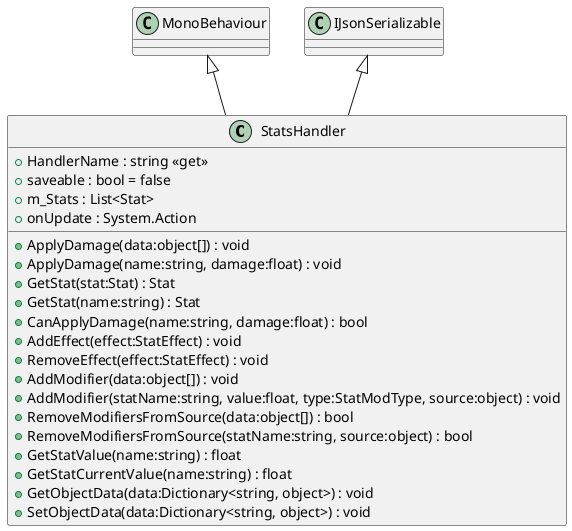 @startuml
class StatsHandler {
    + HandlerName : string <<get>>
    + saveable : bool = false
    + m_Stats : List<Stat>
    + onUpdate : System.Action
    + ApplyDamage(data:object[]) : void
    + ApplyDamage(name:string, damage:float) : void
    + GetStat(stat:Stat) : Stat
    + GetStat(name:string) : Stat
    + CanApplyDamage(name:string, damage:float) : bool
    + AddEffect(effect:StatEffect) : void
    + RemoveEffect(effect:StatEffect) : void
    + AddModifier(data:object[]) : void
    + AddModifier(statName:string, value:float, type:StatModType, source:object) : void
    + RemoveModifiersFromSource(data:object[]) : bool
    + RemoveModifiersFromSource(statName:string, source:object) : bool
    + GetStatValue(name:string) : float
    + GetStatCurrentValue(name:string) : float
    + GetObjectData(data:Dictionary<string, object>) : void
    + SetObjectData(data:Dictionary<string, object>) : void
}
MonoBehaviour <|-- StatsHandler
IJsonSerializable <|-- StatsHandler
@enduml
